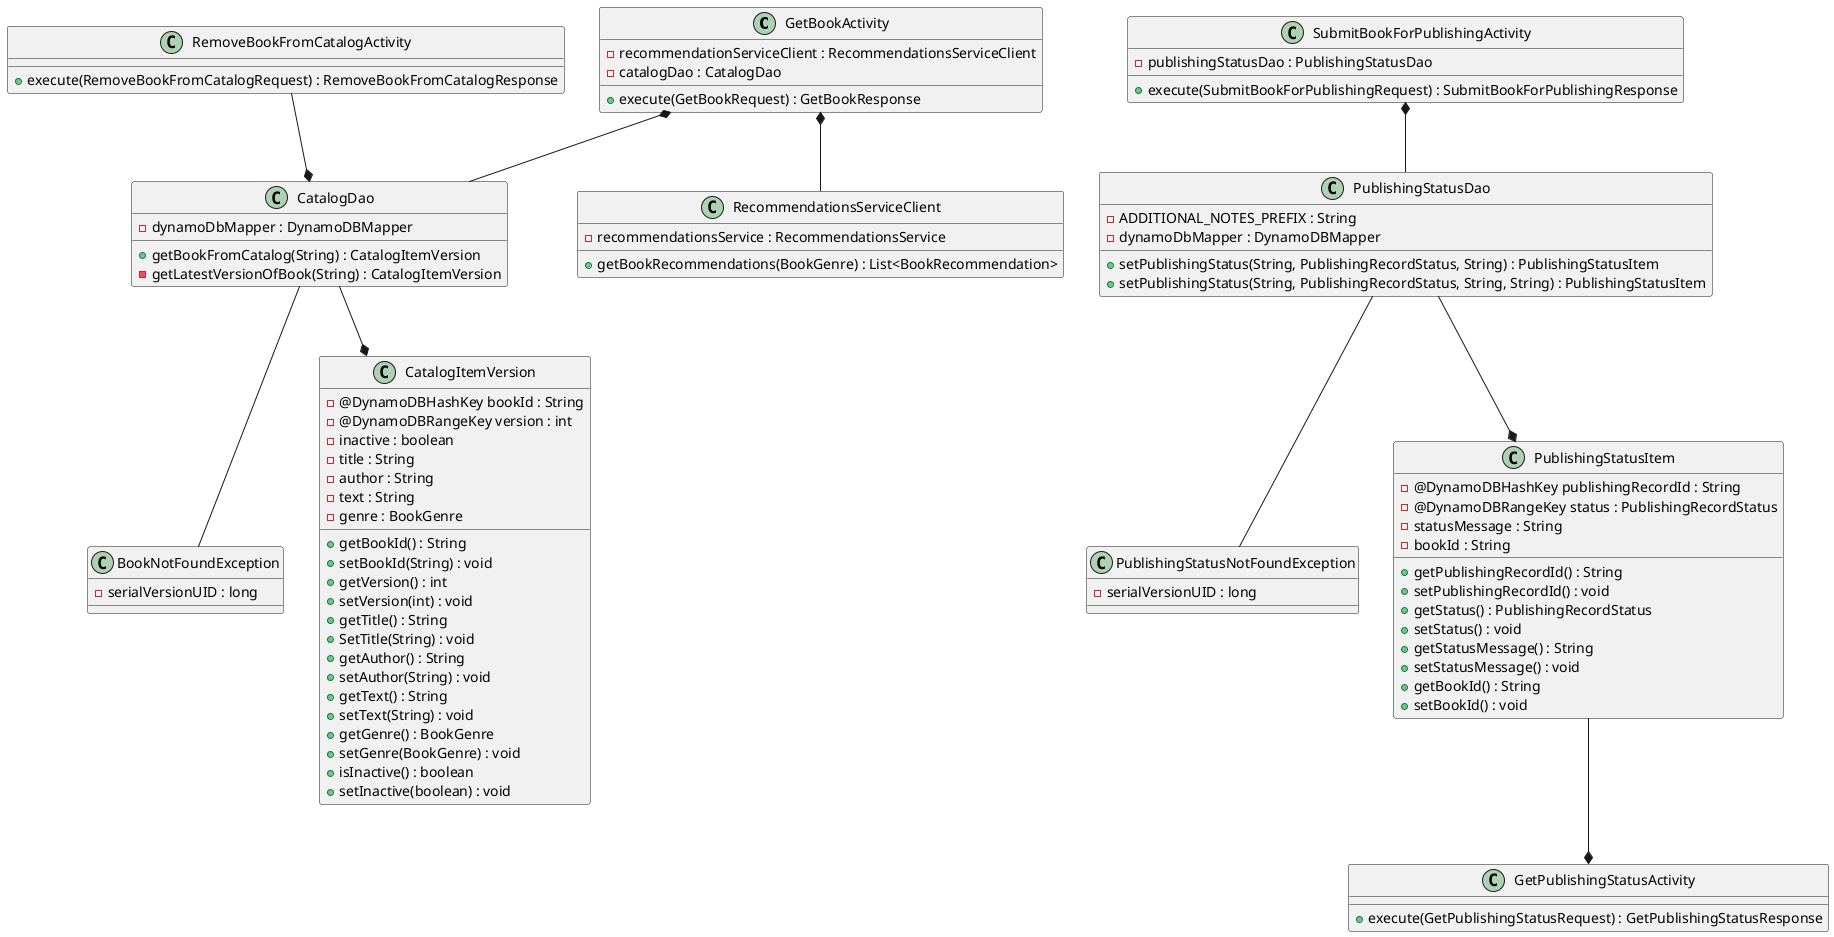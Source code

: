 @startuml

class GetBookActivity {
- recommendationServiceClient : RecommendationsServiceClient
- catalogDao : CatalogDao
+ execute(GetBookRequest) : GetBookResponse
}

class GetPublishingStatusActivity {
+ execute(GetPublishingStatusRequest) : GetPublishingStatusResponse
}

class RemoveBookFromCatalogActivity {
+ execute(RemoveBookFromCatalogRequest) : RemoveBookFromCatalogResponse
}

class SubmitBookForPublishingActivity {
- publishingStatusDao : PublishingStatusDao
+ execute(SubmitBookForPublishingRequest) : SubmitBookForPublishingResponse
}

class PublishingStatusDao {
- ADDITIONAL_NOTES_PREFIX : String
- dynamoDbMapper : DynamoDBMapper
+ setPublishingStatus(String, PublishingRecordStatus, String) : PublishingStatusItem
+ setPublishingStatus(String, PublishingRecordStatus, String, String) : PublishingStatusItem
}

class CatalogDao {
- dynamoDbMapper : DynamoDBMapper
+ getBookFromCatalog(String) : CatalogItemVersion
- getLatestVersionOfBook(String) : CatalogItemVersion
}

class RecommendationsServiceClient {
- recommendationsService : RecommendationsService
+ getBookRecommendations(BookGenre) : List<BookRecommendation>
}

class PublishingStatusNotFoundException {
- serialVersionUID : long
}

class BookNotFoundException {
- serialVersionUID : long
}

class PublishingStatusItem {
- @DynamoDBHashKey publishingRecordId : String
- @DynamoDBRangeKey status : PublishingRecordStatus
- statusMessage : String
- bookId : String
+ getPublishingRecordId() : String
+ setPublishingRecordId() : void
+ getStatus() : PublishingRecordStatus
+ setStatus() : void
+ getStatusMessage() : String
+ setStatusMessage() : void
+ getBookId() : String
+ setBookId() : void
}

class CatalogItemVersion {
- @DynamoDBHashKey bookId : String
- @DynamoDBRangeKey version : int
- inactive : boolean
- title : String
- author : String
- text : String
- genre : BookGenre
+ getBookId() : String
+ setBookId(String) : void
+ getVersion() : int
+ setVersion(int) : void
+ getTitle() : String
+ SetTitle(String) : void
+ getAuthor() : String
+ setAuthor(String) : void
+ getText() : String
+ setText(String) : void
+ getGenre() : BookGenre
+ setGenre(BookGenre) : void
+ isInactive() : boolean
+ setInactive(boolean) : void
}

CatalogDao --* CatalogItemVersion
PublishingStatusDao --* PublishingStatusItem
GetBookActivity *-- CatalogDao
SubmitBookForPublishingActivity *-- PublishingStatusDao
CatalogDao -- BookNotFoundException
PublishingStatusDao -- PublishingStatusNotFoundException
PublishingStatusItem --* GetPublishingStatusActivity
RemoveBookFromCatalogActivity --* CatalogDao
GetBookActivity *-- RecommendationsServiceClient


@enduml